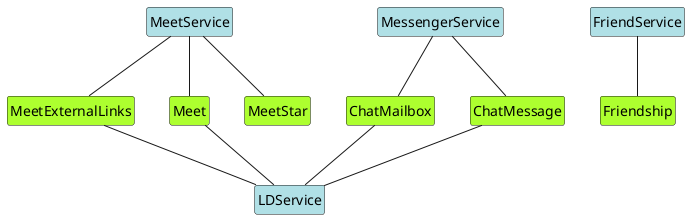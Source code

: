 @startuml
hide circle
hide empty methods
hide empty attributes

'Services
class MeetService #powderblue
class FriendService #powderblue
class MessengerService #powderblue
class LDService #powderblue

'Entities
class Friendship #greenyellow
class MeetExternalLinks #greenyellow
class ChatMailbox #greenyellow
class ChatMessage #greenyellow
class Meet #greenyellow
class MeetStar #greenyellow

'Associations

MeetService -- MeetExternalLinks
MeetService -- Meet
MeetService -- MeetStar

FriendService -- Friendship

MessengerService -- ChatMailbox
MessengerService -- ChatMessage

MeetExternalLinks -- LDService
Meet              -- LDService
ChatMailbox       -- LDService
ChatMessage       -- LDService

@enduml
